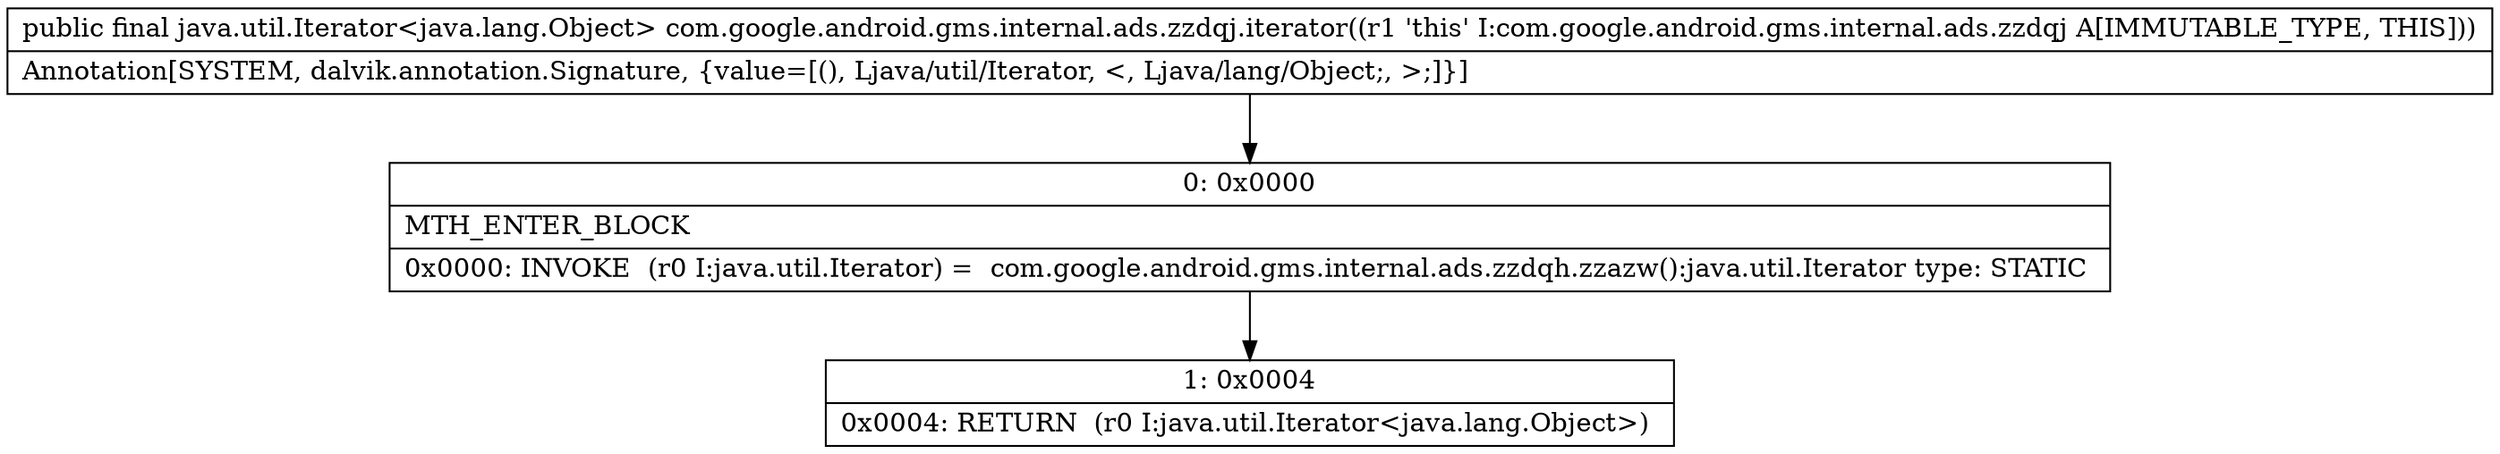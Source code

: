 digraph "CFG forcom.google.android.gms.internal.ads.zzdqj.iterator()Ljava\/util\/Iterator;" {
Node_0 [shape=record,label="{0\:\ 0x0000|MTH_ENTER_BLOCK\l|0x0000: INVOKE  (r0 I:java.util.Iterator) =  com.google.android.gms.internal.ads.zzdqh.zzazw():java.util.Iterator type: STATIC \l}"];
Node_1 [shape=record,label="{1\:\ 0x0004|0x0004: RETURN  (r0 I:java.util.Iterator\<java.lang.Object\>) \l}"];
MethodNode[shape=record,label="{public final java.util.Iterator\<java.lang.Object\> com.google.android.gms.internal.ads.zzdqj.iterator((r1 'this' I:com.google.android.gms.internal.ads.zzdqj A[IMMUTABLE_TYPE, THIS]))  | Annotation[SYSTEM, dalvik.annotation.Signature, \{value=[(), Ljava\/util\/Iterator, \<, Ljava\/lang\/Object;, \>;]\}]\l}"];
MethodNode -> Node_0;
Node_0 -> Node_1;
}

